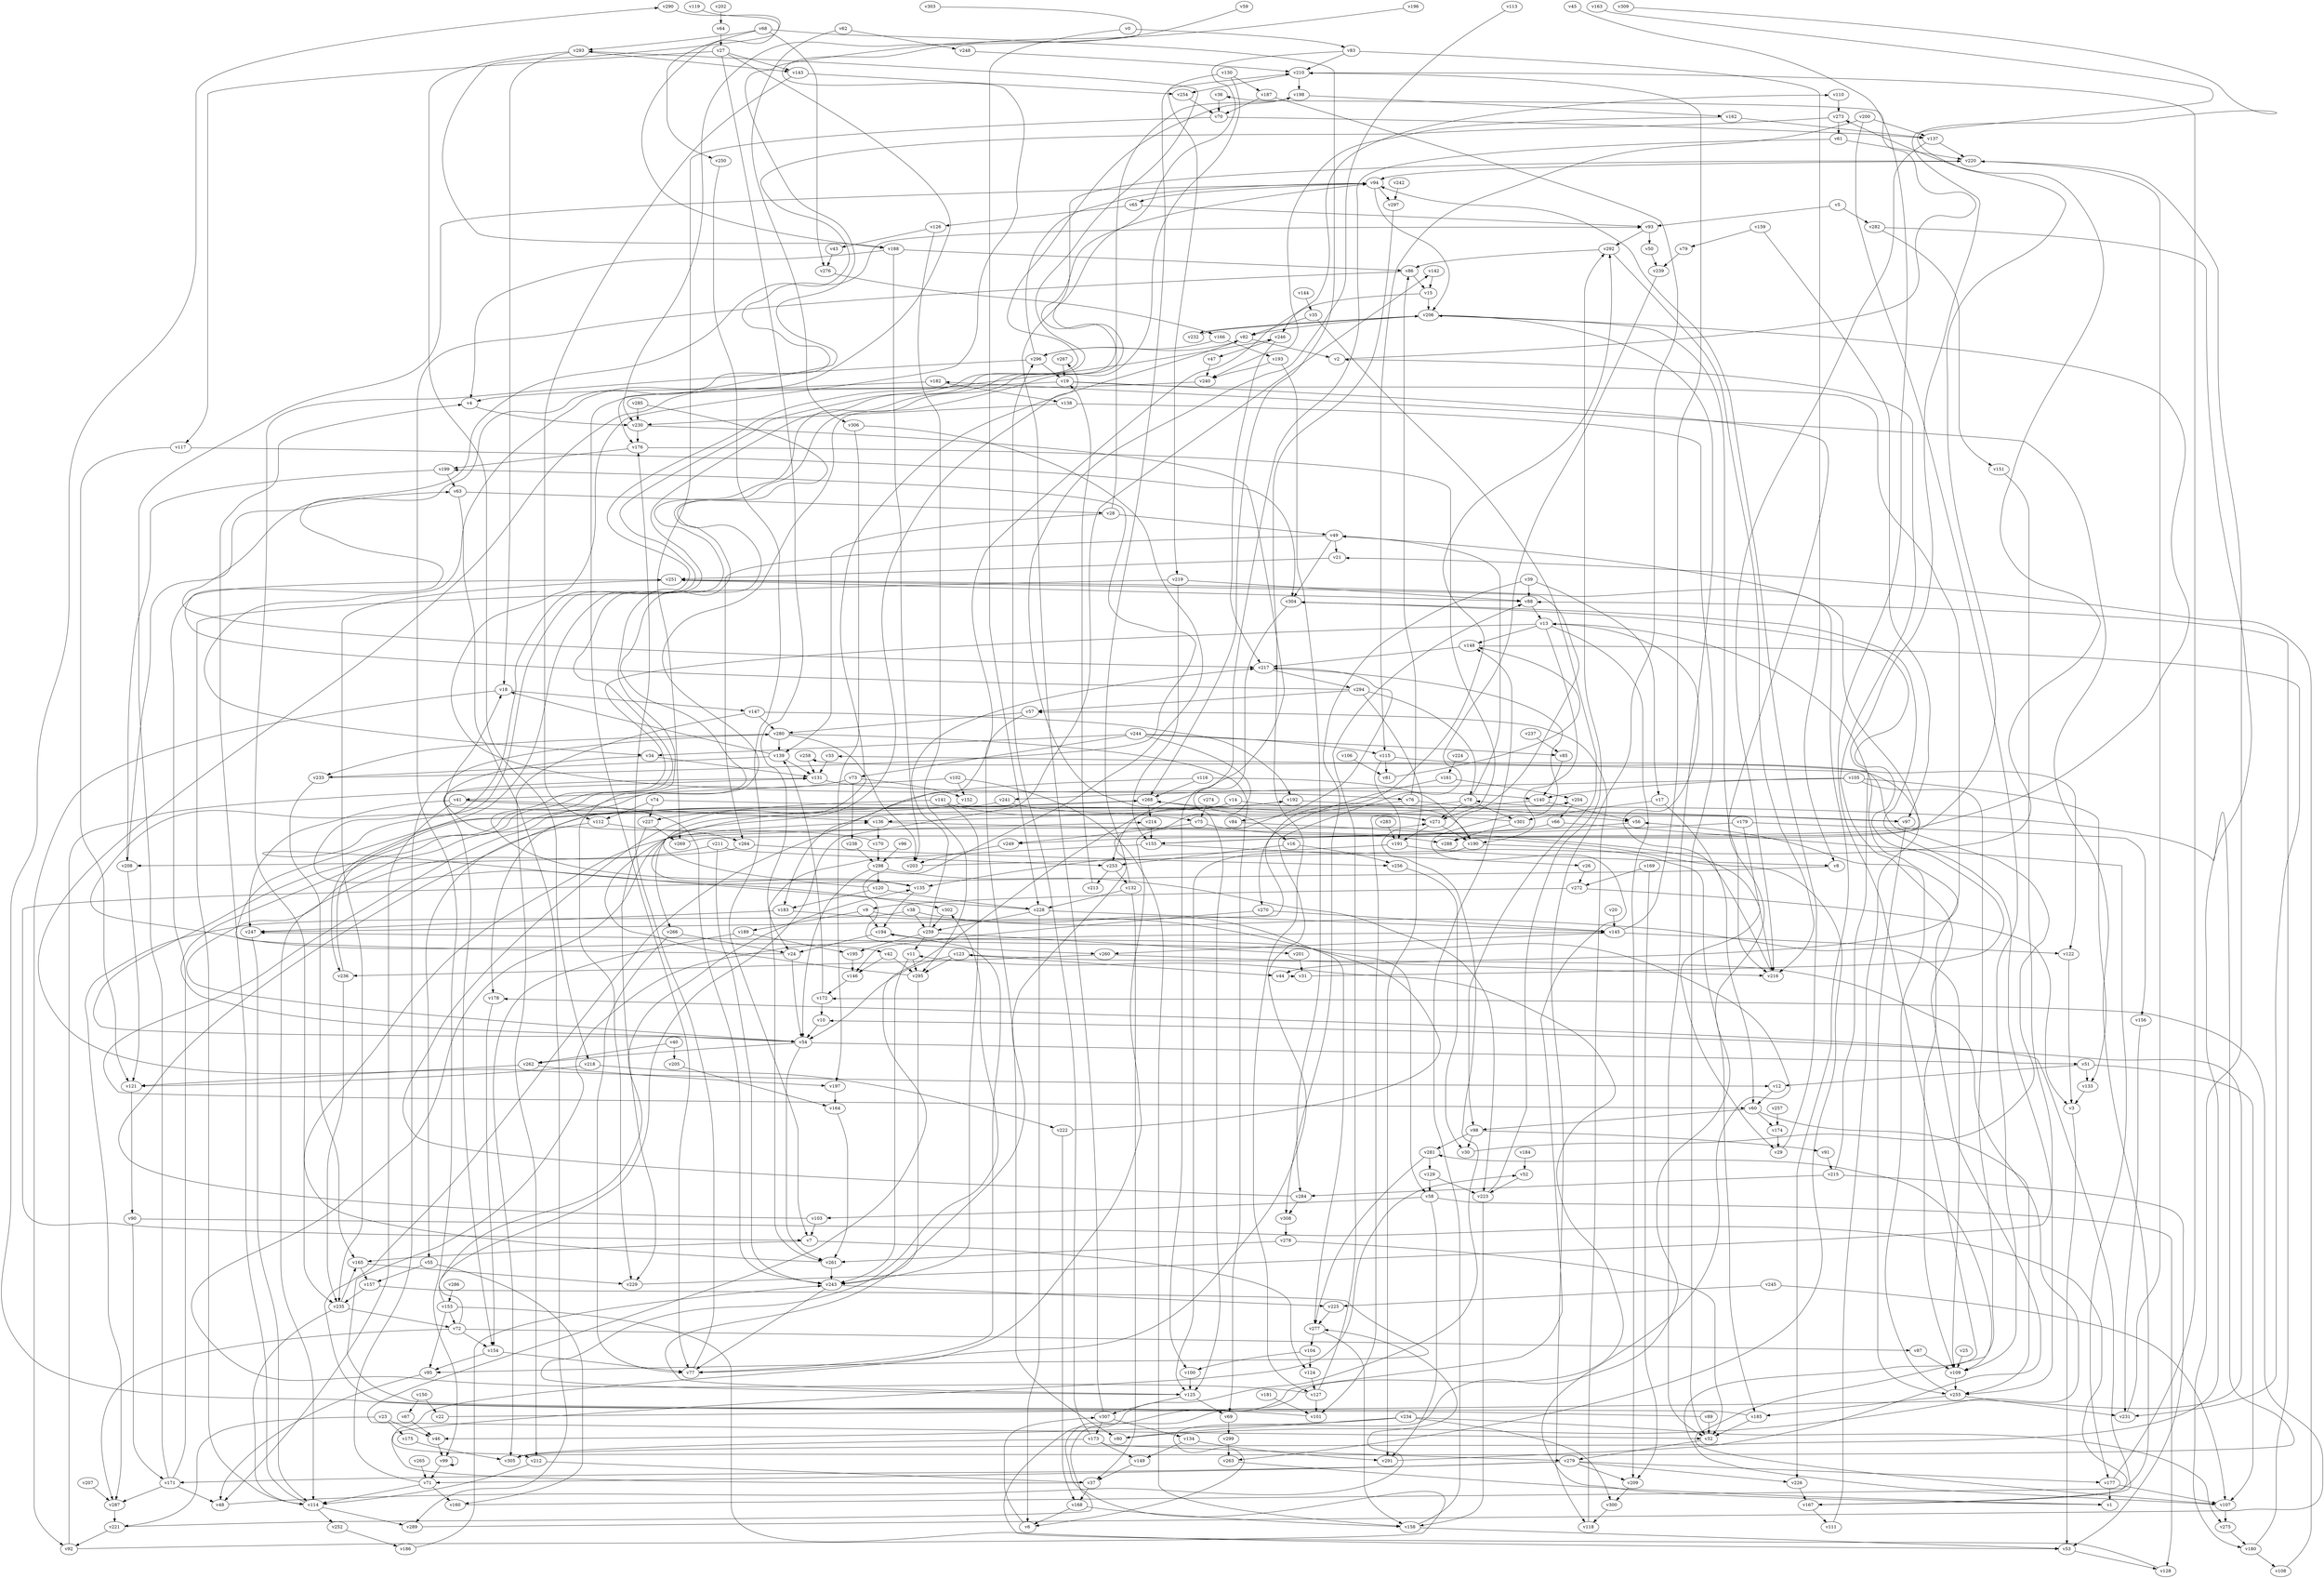 // Benchmark game 464 - 310 vertices
// time_bound: 120
// targets: v12
digraph G {
    v0 [name="v0", player=0];
    v1 [name="v1", player=1];
    v2 [name="v2", player=0];
    v3 [name="v3", player=1];
    v4 [name="v4", player=1];
    v5 [name="v5", player=1];
    v6 [name="v6", player=1];
    v7 [name="v7", player=0];
    v8 [name="v8", player=0];
    v9 [name="v9", player=0];
    v10 [name="v10", player=1];
    v11 [name="v11", player=0];
    v12 [name="v12", player=1, target=1];
    v13 [name="v13", player=0];
    v14 [name="v14", player=1];
    v15 [name="v15", player=1];
    v16 [name="v16", player=1];
    v17 [name="v17", player=0];
    v18 [name="v18", player=0];
    v19 [name="v19", player=1];
    v20 [name="v20", player=1];
    v21 [name="v21", player=1];
    v22 [name="v22", player=0];
    v23 [name="v23", player=1];
    v24 [name="v24", player=0];
    v25 [name="v25", player=0];
    v26 [name="v26", player=0];
    v27 [name="v27", player=1];
    v28 [name="v28", player=1];
    v29 [name="v29", player=1];
    v30 [name="v30", player=0];
    v31 [name="v31", player=0];
    v32 [name="v32", player=1];
    v33 [name="v33", player=0];
    v34 [name="v34", player=1];
    v35 [name="v35", player=1];
    v36 [name="v36", player=1];
    v37 [name="v37", player=1];
    v38 [name="v38", player=1];
    v39 [name="v39", player=0];
    v40 [name="v40", player=1];
    v41 [name="v41", player=0];
    v42 [name="v42", player=0];
    v43 [name="v43", player=0];
    v44 [name="v44", player=1];
    v45 [name="v45", player=1];
    v46 [name="v46", player=0];
    v47 [name="v47", player=0];
    v48 [name="v48", player=1];
    v49 [name="v49", player=1];
    v50 [name="v50", player=0];
    v51 [name="v51", player=0];
    v52 [name="v52", player=0];
    v53 [name="v53", player=1];
    v54 [name="v54", player=0];
    v55 [name="v55", player=0];
    v56 [name="v56", player=1];
    v57 [name="v57", player=1];
    v58 [name="v58", player=1];
    v59 [name="v59", player=0];
    v60 [name="v60", player=0];
    v61 [name="v61", player=0];
    v62 [name="v62", player=0];
    v63 [name="v63", player=0];
    v64 [name="v64", player=1];
    v65 [name="v65", player=0];
    v66 [name="v66", player=1];
    v67 [name="v67", player=0];
    v68 [name="v68", player=1];
    v69 [name="v69", player=0];
    v70 [name="v70", player=0];
    v71 [name="v71", player=1];
    v72 [name="v72", player=0];
    v73 [name="v73", player=0];
    v74 [name="v74", player=1];
    v75 [name="v75", player=0];
    v76 [name="v76", player=0];
    v77 [name="v77", player=1];
    v78 [name="v78", player=0];
    v79 [name="v79", player=0];
    v80 [name="v80", player=0];
    v81 [name="v81", player=1];
    v82 [name="v82", player=0];
    v83 [name="v83", player=0];
    v84 [name="v84", player=1];
    v85 [name="v85", player=1];
    v86 [name="v86", player=0];
    v87 [name="v87", player=0];
    v88 [name="v88", player=0];
    v89 [name="v89", player=1];
    v90 [name="v90", player=0];
    v91 [name="v91", player=1];
    v92 [name="v92", player=1];
    v93 [name="v93", player=0];
    v94 [name="v94", player=0];
    v95 [name="v95", player=1];
    v96 [name="v96", player=1];
    v97 [name="v97", player=1];
    v98 [name="v98", player=1];
    v99 [name="v99", player=1];
    v100 [name="v100", player=0];
    v101 [name="v101", player=0];
    v102 [name="v102", player=1];
    v103 [name="v103", player=0];
    v104 [name="v104", player=0];
    v105 [name="v105", player=1];
    v106 [name="v106", player=1];
    v107 [name="v107", player=1];
    v108 [name="v108", player=1];
    v109 [name="v109", player=1];
    v110 [name="v110", player=1];
    v111 [name="v111", player=1];
    v112 [name="v112", player=0];
    v113 [name="v113", player=1];
    v114 [name="v114", player=1];
    v115 [name="v115", player=1];
    v116 [name="v116", player=1];
    v117 [name="v117", player=0];
    v118 [name="v118", player=0];
    v119 [name="v119", player=1];
    v120 [name="v120", player=0];
    v121 [name="v121", player=1];
    v122 [name="v122", player=0];
    v123 [name="v123", player=0];
    v124 [name="v124", player=0];
    v125 [name="v125", player=0];
    v126 [name="v126", player=1];
    v127 [name="v127", player=1];
    v128 [name="v128", player=1];
    v129 [name="v129", player=0];
    v130 [name="v130", player=1];
    v131 [name="v131", player=0];
    v132 [name="v132", player=1];
    v133 [name="v133", player=1];
    v134 [name="v134", player=0];
    v135 [name="v135", player=1];
    v136 [name="v136", player=0];
    v137 [name="v137", player=1];
    v138 [name="v138", player=0];
    v139 [name="v139", player=1];
    v140 [name="v140", player=0];
    v141 [name="v141", player=1];
    v142 [name="v142", player=0];
    v143 [name="v143", player=0];
    v144 [name="v144", player=0];
    v145 [name="v145", player=0];
    v146 [name="v146", player=1];
    v147 [name="v147", player=1];
    v148 [name="v148", player=0];
    v149 [name="v149", player=1];
    v150 [name="v150", player=0];
    v151 [name="v151", player=0];
    v152 [name="v152", player=1];
    v153 [name="v153", player=1];
    v154 [name="v154", player=1];
    v155 [name="v155", player=0];
    v156 [name="v156", player=0];
    v157 [name="v157", player=0];
    v158 [name="v158", player=0];
    v159 [name="v159", player=0];
    v160 [name="v160", player=1];
    v161 [name="v161", player=0];
    v162 [name="v162", player=1];
    v163 [name="v163", player=0];
    v164 [name="v164", player=0];
    v165 [name="v165", player=0];
    v166 [name="v166", player=1];
    v167 [name="v167", player=0];
    v168 [name="v168", player=0];
    v169 [name="v169", player=0];
    v170 [name="v170", player=0];
    v171 [name="v171", player=1];
    v172 [name="v172", player=0];
    v173 [name="v173", player=0];
    v174 [name="v174", player=0];
    v175 [name="v175", player=1];
    v176 [name="v176", player=0];
    v177 [name="v177", player=1];
    v178 [name="v178", player=1];
    v179 [name="v179", player=1];
    v180 [name="v180", player=0];
    v181 [name="v181", player=1];
    v182 [name="v182", player=1];
    v183 [name="v183", player=1];
    v184 [name="v184", player=1];
    v185 [name="v185", player=0];
    v186 [name="v186", player=0];
    v187 [name="v187", player=0];
    v188 [name="v188", player=1];
    v189 [name="v189", player=0];
    v190 [name="v190", player=0];
    v191 [name="v191", player=1];
    v192 [name="v192", player=1];
    v193 [name="v193", player=1];
    v194 [name="v194", player=0];
    v195 [name="v195", player=0];
    v196 [name="v196", player=0];
    v197 [name="v197", player=0];
    v198 [name="v198", player=1];
    v199 [name="v199", player=1];
    v200 [name="v200", player=1];
    v201 [name="v201", player=1];
    v202 [name="v202", player=1];
    v203 [name="v203", player=0];
    v204 [name="v204", player=0];
    v205 [name="v205", player=1];
    v206 [name="v206", player=0];
    v207 [name="v207", player=1];
    v208 [name="v208", player=1];
    v209 [name="v209", player=0];
    v210 [name="v210", player=1];
    v211 [name="v211", player=0];
    v212 [name="v212", player=1];
    v213 [name="v213", player=0];
    v214 [name="v214", player=1];
    v215 [name="v215", player=0];
    v216 [name="v216", player=0];
    v217 [name="v217", player=0];
    v218 [name="v218", player=0];
    v219 [name="v219", player=0];
    v220 [name="v220", player=0];
    v221 [name="v221", player=1];
    v222 [name="v222", player=1];
    v223 [name="v223", player=0];
    v224 [name="v224", player=1];
    v225 [name="v225", player=1];
    v226 [name="v226", player=1];
    v227 [name="v227", player=0];
    v228 [name="v228", player=1];
    v229 [name="v229", player=0];
    v230 [name="v230", player=1];
    v231 [name="v231", player=0];
    v232 [name="v232", player=1];
    v233 [name="v233", player=1];
    v234 [name="v234", player=1];
    v235 [name="v235", player=0];
    v236 [name="v236", player=1];
    v237 [name="v237", player=0];
    v238 [name="v238", player=0];
    v239 [name="v239", player=0];
    v240 [name="v240", player=1];
    v241 [name="v241", player=1];
    v242 [name="v242", player=1];
    v243 [name="v243", player=1];
    v244 [name="v244", player=1];
    v245 [name="v245", player=1];
    v246 [name="v246", player=1];
    v247 [name="v247", player=0];
    v248 [name="v248", player=1];
    v249 [name="v249", player=1];
    v250 [name="v250", player=1];
    v251 [name="v251", player=1];
    v252 [name="v252", player=0];
    v253 [name="v253", player=0];
    v254 [name="v254", player=1];
    v255 [name="v255", player=0];
    v256 [name="v256", player=1];
    v257 [name="v257", player=1];
    v258 [name="v258", player=0];
    v259 [name="v259", player=0];
    v260 [name="v260", player=0];
    v261 [name="v261", player=0];
    v262 [name="v262", player=0];
    v263 [name="v263", player=1];
    v264 [name="v264", player=1];
    v265 [name="v265", player=0];
    v266 [name="v266", player=1];
    v267 [name="v267", player=0];
    v268 [name="v268", player=1];
    v269 [name="v269", player=1];
    v270 [name="v270", player=1];
    v271 [name="v271", player=0];
    v272 [name="v272", player=1];
    v273 [name="v273", player=0];
    v274 [name="v274", player=0];
    v275 [name="v275", player=1];
    v276 [name="v276", player=0];
    v277 [name="v277", player=1];
    v278 [name="v278", player=1];
    v279 [name="v279", player=0];
    v280 [name="v280", player=0];
    v281 [name="v281", player=1];
    v282 [name="v282", player=1];
    v283 [name="v283", player=1];
    v284 [name="v284", player=0];
    v285 [name="v285", player=0];
    v286 [name="v286", player=0];
    v287 [name="v287", player=1];
    v288 [name="v288", player=0];
    v289 [name="v289", player=0];
    v290 [name="v290", player=1];
    v291 [name="v291", player=0];
    v292 [name="v292", player=0];
    v293 [name="v293", player=0];
    v294 [name="v294", player=1];
    v295 [name="v295", player=1];
    v296 [name="v296", player=1];
    v297 [name="v297", player=1];
    v298 [name="v298", player=1];
    v299 [name="v299", player=0];
    v300 [name="v300", player=0];
    v301 [name="v301", player=0];
    v302 [name="v302", player=0];
    v303 [name="v303", player=1];
    v304 [name="v304", player=0];
    v305 [name="v305", player=0];
    v306 [name="v306", player=1];
    v307 [name="v307", player=1];
    v308 [name="v308", player=1];
    v309 [name="v309", player=0];

    v0 -> v228;
    v1 -> v247 [constraint="t < 8"];
    v2 -> v36 [constraint="t >= 2"];
    v3 -> v53;
    v4 -> v230;
    v5 -> v93;
    v6 -> v307;
    v7 -> v124;
    v8 -> v7 [constraint="t < 10"];
    v9 -> v194;
    v10 -> v54;
    v11 -> v295;
    v12 -> v60;
    v13 -> v135 [constraint="t mod 4 == 1"];
    v14 -> v190;
    v15 -> v246 [constraint="t >= 1"];
    v16 -> v256;
    v17 -> v301;
    v18 -> v147;
    v19 -> v6 [constraint="t >= 4"];
    v20 -> v145;
    v21 -> v251;
    v22 -> v10 [constraint="t < 10"];
    v23 -> v175;
    v24 -> v293 [constraint="t mod 4 == 1"];
    v25 -> v109;
    v26 -> v272;
    v27 -> v12 [constraint="t >= 5"];
    v28 -> v49;
    v29 -> v94;
    v30 -> v33 [constraint="t >= 2"];
    v31 -> v304 [constraint="t < 14"];
    v32 -> v279 [constraint="t < 10"];
    v33 -> v131;
    v34 -> v131;
    v35 -> v98;
    v36 -> v70;
    v37 -> v52 [constraint="t mod 4 == 0"];
    v38 -> v259;
    v39 -> v17;
    v40 -> v205;
    v41 -> v247;
    v42 -> v295;
    v43 -> v276;
    v44 -> v31 [constraint="t < 6"];
    v45 -> v107 [constraint="t mod 2 == 0"];
    v46 -> v99;
    v47 -> v240;
    v48 -> v277 [constraint="t mod 3 == 2"];
    v49 -> v304;
    v50 -> v239;
    v51 -> v107;
    v52 -> v223;
    v53 -> v128;
    v54 -> v94 [constraint="t >= 1"];
    v55 -> v160;
    v56 -> v155;
    v57 -> v80;
    v58 -> v128;
    v59 -> v34 [constraint="t >= 2"];
    v60 -> v255;
    v61 -> v220;
    v62 -> v306;
    v63 -> v28;
    v64 -> v27;
    v65 -> v93;
    v66 -> v249;
    v67 -> v46;
    v68 -> v276;
    v69 -> v299;
    v70 -> v137;
    v71 -> v280;
    v72 -> v135 [constraint="t < 8"];
    v73 -> v152;
    v74 -> v227;
    v75 -> v288;
    v76 -> v86;
    v77 -> v176;
    v78 -> v49;
    v79 -> v239;
    v80 -> v123 [constraint="t mod 3 == 2"];
    v81 -> v148 [constraint="t >= 5"];
    v82 -> v2;
    v83 -> v54 [constraint="t >= 3"];
    v84 -> v29 [constraint="t >= 2"];
    v85 -> v140;
    v86 -> v15;
    v87 -> v109;
    v88 -> v13;
    v89 -> v110 [constraint="t >= 5"];
    v90 -> v167 [constraint="t < 13"];
    v91 -> v215;
    v92 -> v217 [constraint="t < 15"];
    v93 -> v292;
    v94 -> v206;
    v95 -> v48;
    v96 -> v298;
    v97 -> v255;
    v98 -> v30;
    v99 -> v71;
    v100 -> v125;
    v101 -> v290 [constraint="t mod 4 == 1"];
    v102 -> v41;
    v103 -> v204 [constraint="t >= 3"];
    v104 -> v100;
    v105 -> v241;
    v106 -> v81;
    v107 -> v281 [constraint="t >= 1"];
    v108 -> v21;
    v109 -> v255;
    v110 -> v273;
    v111 -> v49;
    v112 -> v264;
    v113 -> v97 [constraint="t mod 5 == 2"];
    v114 -> v4;
    v115 -> v122;
    v116 -> v190;
    v117 -> v304 [constraint="t >= 3"];
    v118 -> v57;
    v119 -> v188 [constraint="t < 13"];
    v120 -> v271 [constraint="t < 7"];
    v121 -> v90;
    v122 -> v3;
    v123 -> v44;
    v124 -> v127;
    v125 -> v302 [constraint="t < 11"];
    v126 -> v43;
    v127 -> v267 [constraint="t mod 4 == 0"];
    v128 -> v251 [constraint="t < 12"];
    v129 -> v58;
    v130 -> v60 [constraint="t mod 5 == 3"];
    v131 -> v76;
    v132 -> v37;
    v133 -> v3;
    v134 -> v149;
    v135 -> v214 [constraint="t mod 5 == 1"];
    v136 -> v263 [constraint="t < 10"];
    v137 -> v216;
    v138 -> v230;
    v139 -> v18 [constraint="t >= 4"];
    v140 -> v101;
    v141 -> v227;
    v142 -> v15;
    v143 -> v254;
    v144 -> v35;
    v145 -> v122;
    v146 -> v172;
    v147 -> v192;
    v148 -> v231 [constraint="t >= 4"];
    v149 -> v37;
    v150 -> v67;
    v151 -> v255;
    v152 -> v42 [constraint="t mod 3 == 0"];
    v153 -> v142 [constraint="t < 12"];
    v154 -> v77;
    v155 -> v26;
    v156 -> v231;
    v157 -> v95 [constraint="t mod 3 == 1"];
    v158 -> v148;
    v159 -> v79;
    v160 -> v182 [constraint="t < 12"];
    v161 -> v270;
    v162 -> v240;
    v163 -> v44 [constraint="t mod 5 == 4"];
    v164 -> v261;
    v165 -> v229;
    v166 -> v193;
    v167 -> v178 [constraint="t mod 4 == 3"];
    v168 -> v158;
    v169 -> v272;
    v170 -> v18 [constraint="t < 9"];
    v171 -> v287;
    v172 -> v10;
    v173 -> v279;
    v174 -> v29;
    v175 -> v305;
    v176 -> v199;
    v177 -> v210;
    v178 -> v154;
    v179 -> v156;
    v180 -> v108;
    v181 -> v101;
    v182 -> v138;
    v183 -> v58;
    v184 -> v52;
    v185 -> v145 [constraint="t mod 2 == 0"];
    v186 -> v243;
    v187 -> v118;
    v188 -> v203;
    v189 -> v305;
    v190 -> v185;
    v191 -> v135;
    v192 -> v97;
    v193 -> v240;
    v194 -> v24;
    v195 -> v146;
    v196 -> v140 [constraint="t mod 2 == 0"];
    v197 -> v164;
    v198 -> v302 [constraint="t < 8"];
    v199 -> v63;
    v200 -> v109;
    v201 -> v31;
    v202 -> v64;
    v203 -> v273 [constraint="t >= 4"];
    v204 -> v66;
    v205 -> v164;
    v206 -> v216;
    v207 -> v287;
    v208 -> v121;
    v209 -> v300;
    v210 -> v254;
    v211 -> v114;
    v212 -> v114;
    v213 -> v19;
    v214 -> v155;
    v215 -> v13;
    v216 -> v13 [constraint="t mod 5 == 3"];
    v217 -> v212 [constraint="t >= 4"];
    v218 -> v121;
    v219 -> v88;
    v220 -> v94;
    v221 -> v11 [constraint="t < 5"];
    v222 -> v194 [constraint="t mod 4 == 2"];
    v223 -> v158;
    v224 -> v161;
    v225 -> v277;
    v226 -> v167;
    v227 -> v269;
    v228 -> v246 [constraint="t >= 1"];
    v229 -> v304 [constraint="t >= 3"];
    v230 -> v32 [constraint="t >= 5"];
    v231 -> v220;
    v232 -> v206;
    v233 -> v199 [constraint="t < 7"];
    v234 -> v300;
    v235 -> v114;
    v236 -> v268 [constraint="t >= 2"];
    v237 -> v85;
    v238 -> v298;
    v239 -> v77 [constraint="t mod 5 == 0"];
    v240 -> v176 [constraint="t < 7"];
    v241 -> v271;
    v242 -> v297;
    v243 -> v77;
    v244 -> v125 [constraint="t mod 2 == 0"];
    v245 -> v107;
    v246 -> v217;
    v247 -> v292 [constraint="t mod 4 == 0"];
    v248 -> v210;
    v249 -> v203;
    v250 -> v7;
    v251 -> v235;
    v252 -> v186;
    v253 -> v213;
    v254 -> v70;
    v255 -> v231;
    v256 -> v30;
    v257 -> v174;
    v258 -> v131;
    v259 -> v195;
    v260 -> v216;
    v261 -> v136 [constraint="t < 7"];
    v262 -> v121;
    v263 -> v1 [constraint="t < 14"];
    v264 -> v256;
    v265 -> v71;
    v266 -> v24;
    v267 -> v19;
    v268 -> v214;
    v269 -> v206 [constraint="t >= 1"];
    v270 -> v146;
    v271 -> v131 [constraint="t < 7"];
    v272 -> v9;
    v273 -> v217 [constraint="t >= 1"];
    v274 -> v75;
    v275 -> v180;
    v276 -> v166 [constraint="t mod 2 == 1"];
    v277 -> v104;
    v278 -> v32;
    v279 -> v71;
    v280 -> v233;
    v281 -> v129;
    v282 -> v305 [constraint="t mod 4 == 0"];
    v283 -> v191;
    v284 -> v82 [constraint="t >= 1"];
    v285 -> v54 [constraint="t >= 5"];
    v286 -> v153;
    v287 -> v221;
    v288 -> v258 [constraint="t < 13"];
    v289 -> v172 [constraint="t >= 3"];
    v290 -> v188 [constraint="t >= 3"];
    v291 -> v2 [constraint="t mod 4 == 0"];
    v292 -> v86;
    v293 -> v218;
    v294 -> v93 [constraint="t mod 3 == 2"];
    v295 -> v192 [constraint="t mod 4 == 0"];
    v296 -> v235;
    v297 -> v127;
    v298 -> v54;
    v299 -> v263;
    v300 -> v118;
    v301 -> v268 [constraint="t < 7"];
    v302 -> v259;
    v303 -> v230 [constraint="t >= 3"];
    v304 -> v125;
    v305 -> v78 [constraint="t < 9"];
    v306 -> v260 [constraint="t < 9"];
    v307 -> v173;
    v308 -> v278;
    v309 -> v288 [constraint="t < 11"];
    v234 -> v275;
    v235 -> v165;
    v105 -> v109;
    v70 -> v269;
    v74 -> v112;
    v260 -> v236;
    v78 -> v271;
    v271 -> v190;
    v125 -> v307;
    v251 -> v226;
    v215 -> v284;
    v179 -> v155;
    v145 -> v210;
    v298 -> v120;
    v171 -> v251;
    v255 -> v56;
    v247 -> v114;
    v189 -> v195;
    v49 -> v264;
    v212 -> v37;
    v117 -> v121;
    v139 -> v233;
    v76 -> v84;
    v83 -> v210;
    v188 -> v86;
    v55 -> v157;
    v74 -> v97;
    v296 -> v19;
    v35 -> v82;
    v41 -> v243;
    v62 -> v248;
    v63 -> v289;
    v89 -> v32;
    v73 -> v229;
    v38 -> v277;
    v233 -> v165;
    v86 -> v99;
    v93 -> v50;
    v13 -> v148;
    v259 -> v11;
    v161 -> v204;
    v130 -> v219;
    v215 -> v53;
    v173 -> v296;
    v281 -> v277;
    v230 -> v176;
    v129 -> v223;
    v65 -> v126;
    v245 -> v225;
    v268 -> v236;
    v71 -> v160;
    v98 -> v91;
    v143 -> v112;
    v221 -> v92;
    v170 -> v298;
    v211 -> v243;
    v268 -> v16;
    v193 -> v284;
    v259 -> v201;
    v293 -> v18;
    v72 -> v154;
    v292 -> v216;
    v148 -> v217;
    v130 -> v187;
    v228 -> v145;
    v114 -> v289;
    v295 -> v243;
    v153 -> v95;
    v115 -> v191;
    v141 -> v75;
    v243 -> v225;
    v277 -> v158;
    v126 -> v295;
    v298 -> v223;
    v27 -> v24;
    v57 -> v280;
    v54 -> v262;
    v168 -> v6;
    v155 -> v261;
    v28 -> v198;
    v211 -> v253;
    v198 -> v162;
    v153 -> v72;
    v134 -> v291;
    v177 -> v1;
    v255 -> v185;
    v61 -> v100;
    v135 -> v194;
    v280 -> v69;
    v253 -> v132;
    v120 -> v228;
    v219 -> v155;
    v90 -> v171;
    v262 -> v197;
    v234 -> v80;
    v137 -> v220;
    v15 -> v206;
    v222 -> v168;
    v76 -> v56;
    v83 -> v8;
    v16 -> v253;
    v191 -> v8;
    v294 -> v57;
    v259 -> v217;
    v114 -> v252;
    v273 -> v61;
    v244 -> v34;
    v278 -> v261;
    v190 -> v125;
    v210 -> v198;
    v182 -> v77;
    v261 -> v243;
    v244 -> v73;
    v92 -> v131;
    v127 -> v101;
    v115 -> v81;
    v185 -> v32;
    v208 -> v63;
    v279 -> v226;
    v173 -> v149;
    v99 -> v99;
    v104 -> v124;
    v140 -> v56;
    v14 -> v136;
    v251 -> v88;
    v206 -> v32;
    v234 -> v46;
    v68 -> v293;
    v40 -> v262;
    v78 -> v253;
    v66 -> v177;
    v132 -> v228;
    v145 -> v260;
    v138 -> v32;
    v200 -> v115;
    v177 -> v107;
    v132 -> v210;
    v94 -> v297;
    v139 -> v131;
    v23 -> v46;
    v54 -> v51;
    v279 -> v209;
    v271 -> v191;
    v41 -> v136;
    v73 -> v238;
    v284 -> v308;
    v187 -> v70;
    v167 -> v111;
    v180 -> v88;
    v280 -> v203;
    v102 -> v152;
    v296 -> v94;
    v218 -> v222;
    v13 -> v190;
    v200 -> v137;
    v172 -> v139;
    v127 -> v88;
    v60 -> v174;
    v223 -> v292;
    v279 -> v177;
    v194 -> v77;
    v5 -> v282;
    v279 -> v171;
    v293 -> v143;
    v294 -> v78;
    v54 -> v261;
    v235 -> v72;
    v116 -> v183;
    v282 -> v151;
    v7 -> v165;
    v266 -> v77;
    v125 -> v69;
    v39 -> v308;
    v227 -> v229;
    v72 -> v287;
    v103 -> v7;
    v60 -> v98;
    v41 -> v48;
    v236 -> v235;
    v78 -> v301;
    v51 -> v133;
    v17 -> v60;
    v68 -> v268;
    v307 -> v134;
    v72 -> v87;
    v228 -> v6;
    v280 -> v139;
    v307 -> v220;
    v306 -> v197;
    v192 -> v266;
    v285 -> v230;
    v24 -> v54;
    v105 -> v140;
    v116 -> v268;
    v42 -> v146;
    v147 -> v280;
    v217 -> v294;
    v228 -> v259;
    v166 -> v296;
    v241 -> v178;
    v23 -> v221;
    v157 -> v235;
    v58 -> v103;
    v58 -> v291;
    v19 -> v4;
    v102 -> v158;
    v158 -> v53;
    v220 -> v180;
    v154 -> v95;
    v171 -> v94;
    v112 -> v55;
    v28 -> v139;
    v94 -> v65;
    v18 -> v92;
    v199 -> v208;
    v294 -> v291;
    v173 -> v305;
    v147 -> v212;
    v136 -> v170;
    v188 -> v4;
    v75 -> v249;
    v141 -> v243;
    v37 -> v168;
    v19 -> v109;
    v107 -> v275;
    v68 -> v250;
    v11 -> v243;
    v123 -> v54;
    v206 -> v82;
    v270 -> v145;
    v0 -> v83;
    v264 -> v208;
    v13 -> v209;
    v9 -> v109;
    v219 -> v114;
    v39 -> v88;
    v165 -> v157;
    v120 -> v183;
    v246 -> v47;
    v98 -> v281;
    v244 -> v85;
    v179 -> v216;
    v176 -> v271;
    v105 -> v133;
    v49 -> v21;
    v38 -> v287;
    v162 -> v137;
    v153 -> v53;
    v150 -> v22;
    v71 -> v114;
    v169 -> v209;
    v27 -> v143;
    v171 -> v48;
    v82 -> v296;
    v183 -> v247;
    v27 -> v117;
    v272 -> v3;
    v301 -> v288;
    v159 -> v97;
    v206 -> v232;
    v51 -> v12;
    v9 -> v189;
    v34 -> v154;
    v123 -> v295;
    v244 -> v115;
}
